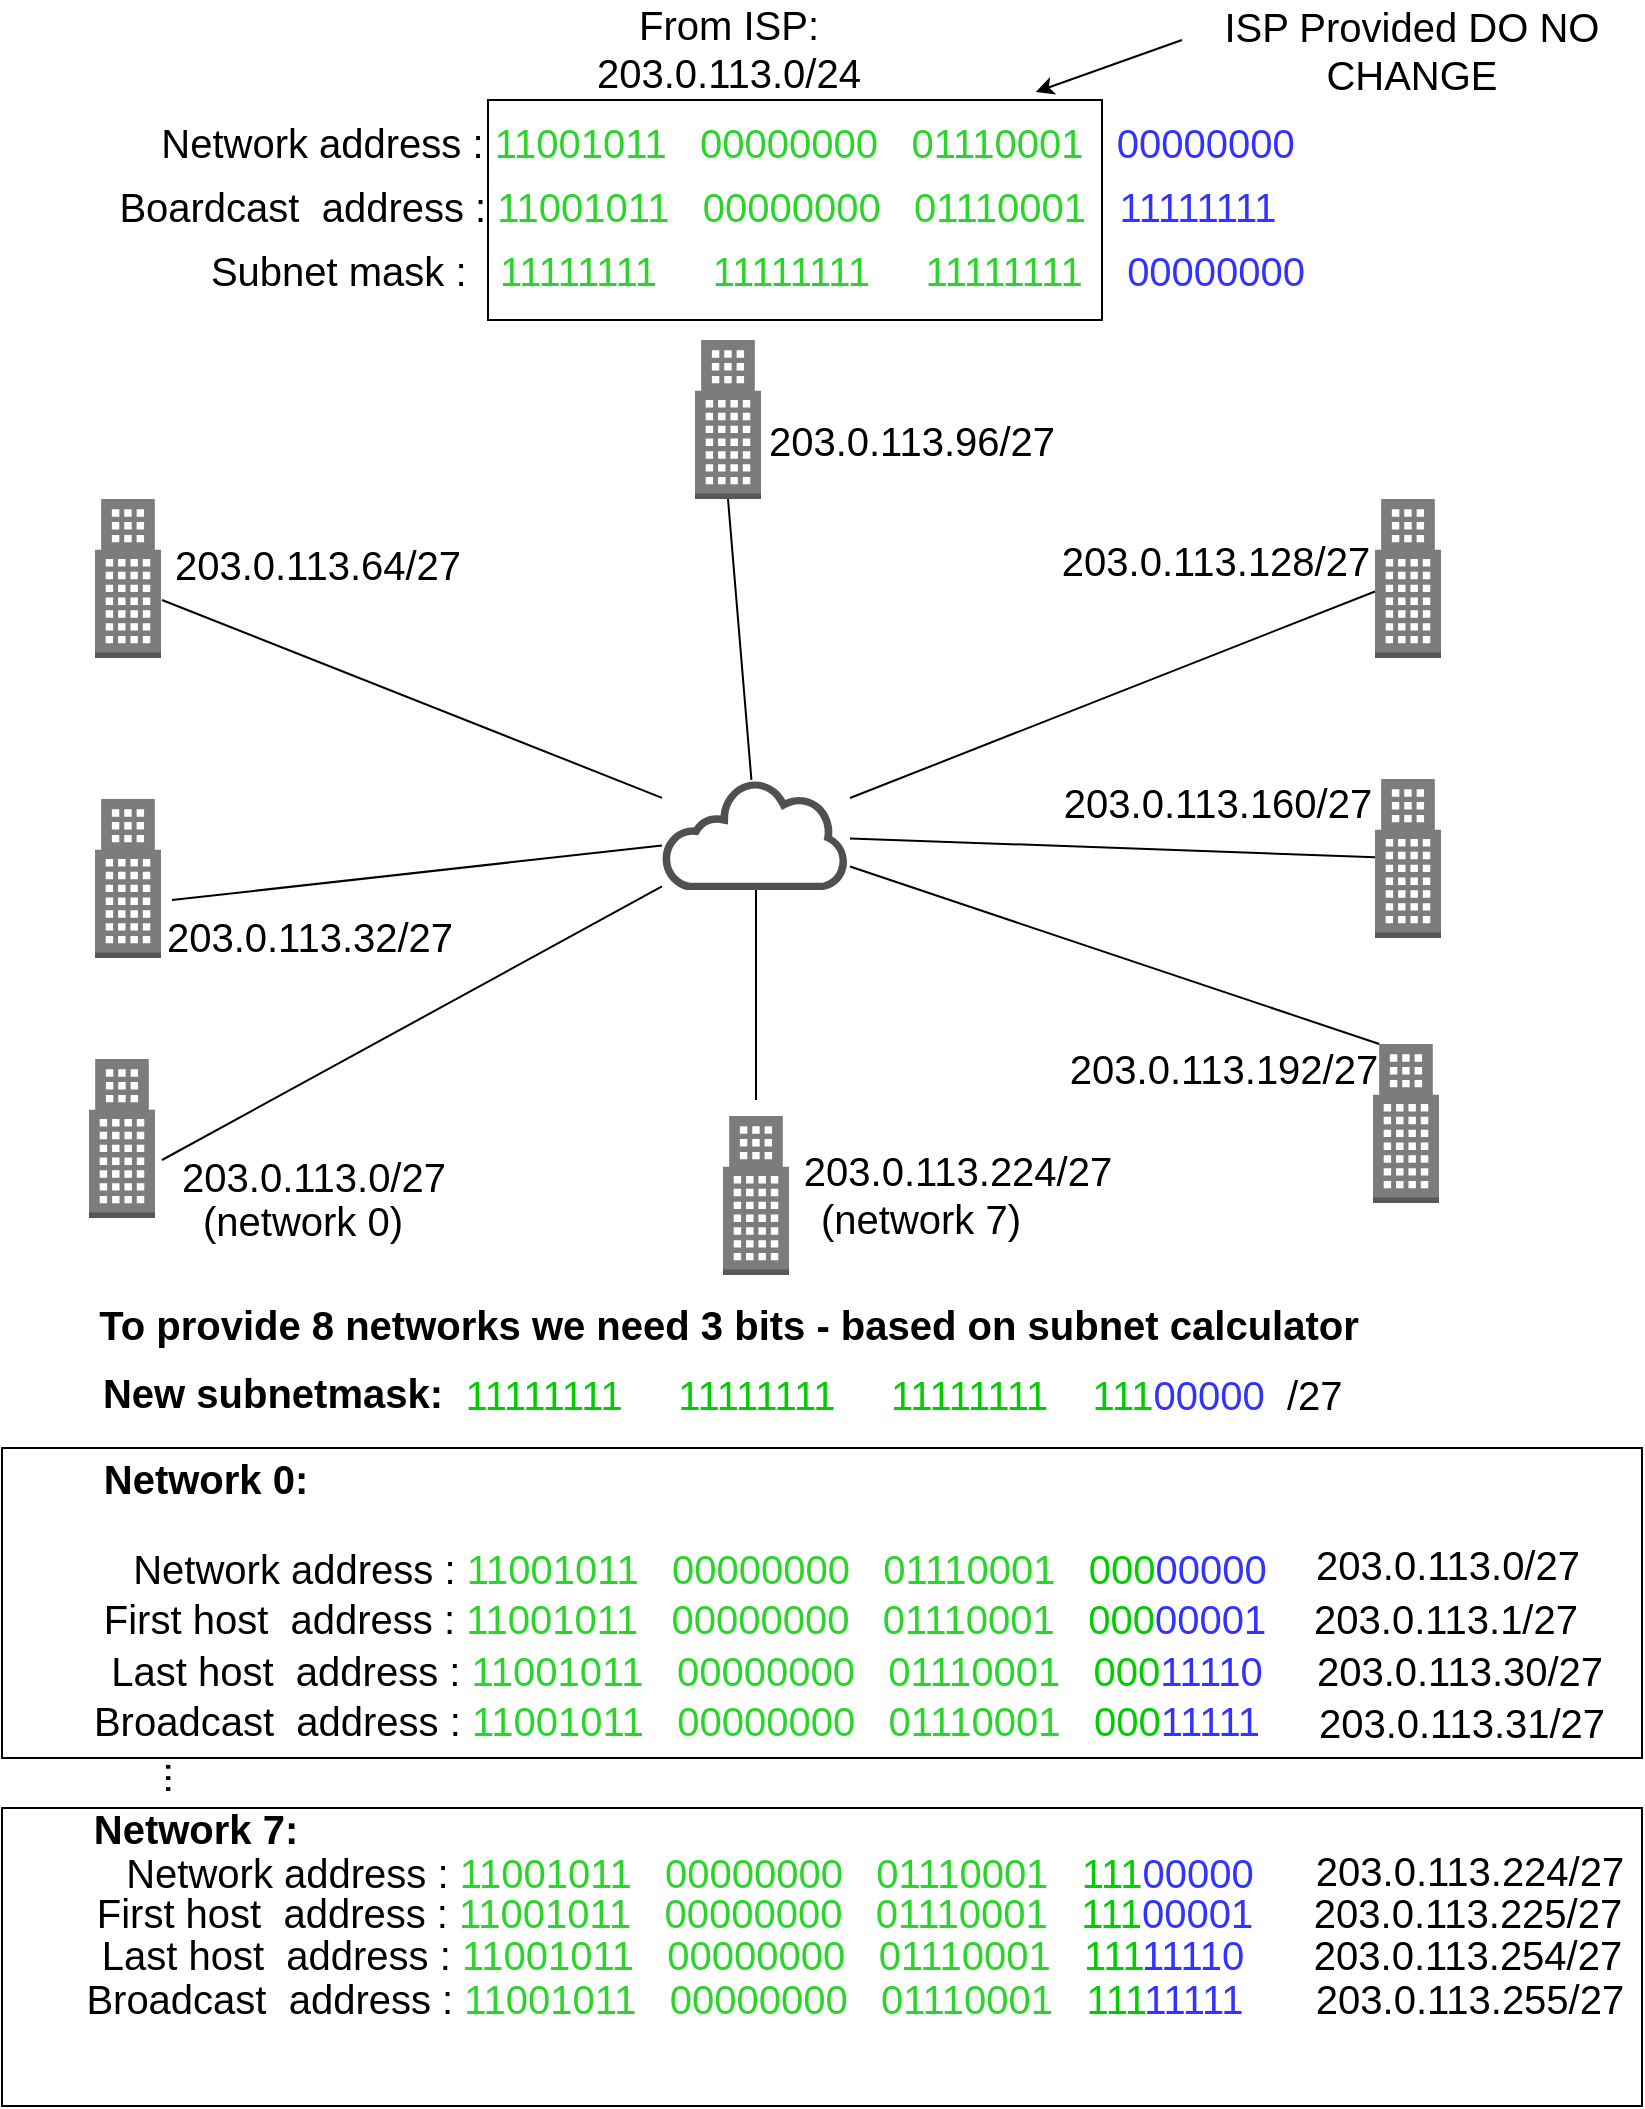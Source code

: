 <mxfile version="11.1.1" type="device"><diagram id="hxBv-X00sV6ItCc78ts0" name="Page-1"><mxGraphModel dx="1185" dy="687" grid="1" gridSize="10" guides="1" tooltips="1" connect="1" arrows="1" fold="1" page="1" pageScale="1" pageWidth="850" pageHeight="1100" math="0" shadow="0"><root><mxCell id="0"/><mxCell id="1" parent="0"/><mxCell id="29s2QH5pAq8WC4Lc4hUu-60" value="" style="rounded=0;whiteSpace=wrap;html=1;fontSize=20;align=center;" vertex="1" parent="1"><mxGeometry x="20" y="904" width="820" height="149" as="geometry"/></mxCell><mxCell id="29s2QH5pAq8WC4Lc4hUu-59" value="" style="rounded=0;whiteSpace=wrap;html=1;fontSize=20;align=center;" vertex="1" parent="1"><mxGeometry x="20" y="724" width="820" height="155" as="geometry"/></mxCell><mxCell id="29s2QH5pAq8WC4Lc4hUu-24" value="" style="rounded=0;whiteSpace=wrap;html=1;fontSize=20;align=center;" vertex="1" parent="1"><mxGeometry x="263" y="50" width="307" height="110" as="geometry"/></mxCell><mxCell id="29s2QH5pAq8WC4Lc4hUu-1" value="" style="outlineConnect=0;dashed=0;verticalLabelPosition=bottom;verticalAlign=top;align=center;html=1;shape=mxgraph.aws3.office_building;fillColor=#7D7C7C;gradientColor=none;" vertex="1" parent="1"><mxGeometry x="66.5" y="249.5" width="33" height="79.5" as="geometry"/></mxCell><mxCell id="29s2QH5pAq8WC4Lc4hUu-2" value="" style="outlineConnect=0;dashed=0;verticalLabelPosition=bottom;verticalAlign=top;align=center;html=1;shape=mxgraph.aws3.office_building;fillColor=#7D7C7C;gradientColor=none;" vertex="1" parent="1"><mxGeometry x="366.5" y="170" width="33" height="79.5" as="geometry"/></mxCell><mxCell id="29s2QH5pAq8WC4Lc4hUu-3" value="" style="outlineConnect=0;dashed=0;verticalLabelPosition=bottom;verticalAlign=top;align=center;html=1;shape=mxgraph.aws3.office_building;fillColor=#7D7C7C;gradientColor=none;" vertex="1" parent="1"><mxGeometry x="706.5" y="249.5" width="33" height="79.5" as="geometry"/></mxCell><mxCell id="29s2QH5pAq8WC4Lc4hUu-4" value="" style="outlineConnect=0;dashed=0;verticalLabelPosition=bottom;verticalAlign=top;align=center;html=1;shape=mxgraph.aws3.office_building;fillColor=#7D7C7C;gradientColor=none;" vertex="1" parent="1"><mxGeometry x="66.5" y="399.5" width="33" height="79.5" as="geometry"/></mxCell><mxCell id="29s2QH5pAq8WC4Lc4hUu-5" value="" style="outlineConnect=0;dashed=0;verticalLabelPosition=bottom;verticalAlign=top;align=center;html=1;shape=mxgraph.aws3.office_building;fillColor=#7D7C7C;gradientColor=none;" vertex="1" parent="1"><mxGeometry x="706.5" y="389.5" width="33" height="79.5" as="geometry"/></mxCell><mxCell id="29s2QH5pAq8WC4Lc4hUu-6" value="" style="outlineConnect=0;dashed=0;verticalLabelPosition=bottom;verticalAlign=top;align=center;html=1;shape=mxgraph.aws3.office_building;fillColor=#7D7C7C;gradientColor=none;" vertex="1" parent="1"><mxGeometry x="63.5" y="529.5" width="33" height="79.5" as="geometry"/></mxCell><mxCell id="29s2QH5pAq8WC4Lc4hUu-7" value="" style="outlineConnect=0;dashed=0;verticalLabelPosition=bottom;verticalAlign=top;align=center;html=1;shape=mxgraph.aws3.office_building;fillColor=#7D7C7C;gradientColor=none;" vertex="1" parent="1"><mxGeometry x="705.5" y="522" width="33" height="79.5" as="geometry"/></mxCell><mxCell id="29s2QH5pAq8WC4Lc4hUu-8" value="" style="outlineConnect=0;dashed=0;verticalLabelPosition=bottom;verticalAlign=top;align=center;html=1;shape=mxgraph.aws3.office_building;fillColor=#7D7C7C;gradientColor=none;" vertex="1" parent="1"><mxGeometry x="380.5" y="558" width="33" height="79.5" as="geometry"/></mxCell><mxCell id="29s2QH5pAq8WC4Lc4hUu-9" value="" style="pointerEvents=1;shadow=0;dashed=0;html=1;strokeColor=none;fillColor=#505050;labelPosition=center;verticalLabelPosition=bottom;outlineConnect=0;verticalAlign=top;align=center;shape=mxgraph.office.clouds.cloud;" vertex="1" parent="1"><mxGeometry x="350" y="390" width="94" height="55" as="geometry"/></mxCell><mxCell id="29s2QH5pAq8WC4Lc4hUu-11" value="" style="endArrow=none;html=1;" edge="1" parent="1" target="29s2QH5pAq8WC4Lc4hUu-9"><mxGeometry width="50" height="50" relative="1" as="geometry"><mxPoint x="100" y="300" as="sourcePoint"/><mxPoint x="160" y="270" as="targetPoint"/></mxGeometry></mxCell><mxCell id="29s2QH5pAq8WC4Lc4hUu-12" value="" style="endArrow=none;html=1;" edge="1" parent="1" target="29s2QH5pAq8WC4Lc4hUu-9"><mxGeometry width="50" height="50" relative="1" as="geometry"><mxPoint x="105" y="450" as="sourcePoint"/><mxPoint x="345" y="485.533" as="targetPoint"/></mxGeometry></mxCell><mxCell id="29s2QH5pAq8WC4Lc4hUu-13" value="" style="endArrow=none;html=1;" edge="1" parent="1" target="29s2QH5pAq8WC4Lc4hUu-9"><mxGeometry width="50" height="50" relative="1" as="geometry"><mxPoint x="100" y="580" as="sourcePoint"/><mxPoint x="345" y="599.731" as="targetPoint"/></mxGeometry></mxCell><mxCell id="29s2QH5pAq8WC4Lc4hUu-14" value="" style="endArrow=none;html=1;" edge="1" parent="1" target="29s2QH5pAq8WC4Lc4hUu-9"><mxGeometry width="50" height="50" relative="1" as="geometry"><mxPoint x="397" y="550" as="sourcePoint"/><mxPoint x="368.014" y="455" as="targetPoint"/></mxGeometry></mxCell><mxCell id="29s2QH5pAq8WC4Lc4hUu-15" value="" style="endArrow=none;html=1;exitX=0.095;exitY=0;exitDx=0;exitDy=0;exitPerimeter=0;" edge="1" parent="1" source="29s2QH5pAq8WC4Lc4hUu-7" target="29s2QH5pAq8WC4Lc4hUu-9"><mxGeometry width="50" height="50" relative="1" as="geometry"><mxPoint x="410" y="600" as="sourcePoint"/><mxPoint x="407.478" y="455" as="targetPoint"/></mxGeometry></mxCell><mxCell id="29s2QH5pAq8WC4Lc4hUu-16" value="" style="endArrow=none;html=1;" edge="1" parent="1" source="29s2QH5pAq8WC4Lc4hUu-5" target="29s2QH5pAq8WC4Lc4hUu-9"><mxGeometry width="50" height="50" relative="1" as="geometry"><mxPoint x="719.635" y="559.5" as="sourcePoint"/><mxPoint x="454" y="447.344" as="targetPoint"/></mxGeometry></mxCell><mxCell id="29s2QH5pAq8WC4Lc4hUu-17" value="" style="endArrow=none;html=1;" edge="1" parent="1" source="29s2QH5pAq8WC4Lc4hUu-3" target="29s2QH5pAq8WC4Lc4hUu-9"><mxGeometry width="50" height="50" relative="1" as="geometry"><mxPoint x="716.5" y="438.655" as="sourcePoint"/><mxPoint x="454" y="429.194" as="targetPoint"/></mxGeometry></mxCell><mxCell id="29s2QH5pAq8WC4Lc4hUu-18" value="" style="endArrow=none;html=1;exitX=0.5;exitY=1;exitDx=0;exitDy=0;exitPerimeter=0;" edge="1" parent="1" source="29s2QH5pAq8WC4Lc4hUu-2" target="29s2QH5pAq8WC4Lc4hUu-9"><mxGeometry width="50" height="50" relative="1" as="geometry"><mxPoint x="716.5" y="305.741" as="sourcePoint"/><mxPoint x="454" y="409.01" as="targetPoint"/></mxGeometry></mxCell><mxCell id="29s2QH5pAq8WC4Lc4hUu-19" value="&lt;font style=&quot;font-size: 20px&quot;&gt;From ISP: &lt;br&gt;203.0.113.0/24&lt;br&gt;&lt;br&gt;&lt;/font&gt;" style="text;html=1;strokeColor=none;fillColor=none;align=center;verticalAlign=middle;whiteSpace=wrap;rounded=0;" vertex="1" parent="1"><mxGeometry x="229.5" y="26" width="307" height="20" as="geometry"/></mxCell><mxCell id="29s2QH5pAq8WC4Lc4hUu-21" value="&lt;font style=&quot;font-size: 20px&quot;&gt;Network address : &lt;font color=&quot;#2ad42a&quot;&gt;11001011&amp;nbsp; &amp;nbsp;00000000&amp;nbsp; &amp;nbsp;01110001&lt;/font&gt;&amp;nbsp; &amp;nbsp;&lt;font color=&quot;#3333ff&quot;&gt;00000000&lt;/font&gt;&lt;/font&gt;" style="text;html=1;strokeColor=none;fillColor=none;align=center;verticalAlign=middle;whiteSpace=wrap;rounded=0;fontSize=20;" vertex="1" parent="1"><mxGeometry x="98" y="46" width="570" height="50" as="geometry"/></mxCell><mxCell id="29s2QH5pAq8WC4Lc4hUu-22" value="&lt;font style=&quot;font-size: 20px&quot;&gt;Boardcast&amp;nbsp; address : &lt;font color=&quot;#2ad42a&quot;&gt;11001011&amp;nbsp; &amp;nbsp;00000000&amp;nbsp; &amp;nbsp;01110001&lt;/font&gt;&amp;nbsp; &amp;nbsp;&lt;font color=&quot;#3333ff&quot;&gt;11111111&lt;/font&gt;&lt;/font&gt;" style="text;html=1;strokeColor=none;fillColor=none;align=center;verticalAlign=middle;whiteSpace=wrap;rounded=0;fontSize=20;" vertex="1" parent="1"><mxGeometry x="67" y="78" width="602" height="50" as="geometry"/></mxCell><mxCell id="29s2QH5pAq8WC4Lc4hUu-23" value="&lt;font style=&quot;font-size: 20px&quot;&gt;Subnet mask :&amp;nbsp; &amp;nbsp;&lt;font color=&quot;#2ad42a&quot;&gt;11111111&amp;nbsp; &amp;nbsp; &amp;nbsp;&lt;/font&gt;&lt;span style=&quot;color: rgb(42 , 212 , 42)&quot;&gt;11111111&amp;nbsp; &amp;nbsp; &amp;nbsp;&lt;/span&gt;&lt;span style=&quot;color: rgb(42 , 212 , 42)&quot;&gt;11111111&amp;nbsp; &amp;nbsp; &lt;/span&gt;&lt;font color=&quot;#3333ff&quot;&gt;00000000&lt;/font&gt;&lt;/font&gt;" style="text;html=1;strokeColor=none;fillColor=none;align=center;verticalAlign=middle;whiteSpace=wrap;rounded=0;fontSize=20;" vertex="1" parent="1"><mxGeometry x="96.5" y="110" width="602" height="50" as="geometry"/></mxCell><mxCell id="29s2QH5pAq8WC4Lc4hUu-25" value="" style="endArrow=classic;html=1;fontSize=20;entryX=0.77;entryY=0;entryDx=0;entryDy=0;entryPerimeter=0;" edge="1" parent="1" target="29s2QH5pAq8WC4Lc4hUu-21"><mxGeometry width="50" height="50" relative="1" as="geometry"><mxPoint x="610" y="20" as="sourcePoint"/><mxPoint x="620" as="targetPoint"/></mxGeometry></mxCell><mxCell id="29s2QH5pAq8WC4Lc4hUu-26" value="ISP Provided DO NO CHANGE" style="text;html=1;strokeColor=none;fillColor=none;align=center;verticalAlign=middle;whiteSpace=wrap;rounded=0;fontSize=20;" vertex="1" parent="1"><mxGeometry x="620" y="15" width="210" height="20" as="geometry"/></mxCell><mxCell id="29s2QH5pAq8WC4Lc4hUu-27" value="To provide 8 networks we need 3 bits - based on subnet calculator" style="text;html=1;strokeColor=none;fillColor=none;align=center;verticalAlign=middle;whiteSpace=wrap;rounded=0;fontSize=20;fontStyle=1" vertex="1" parent="1"><mxGeometry x="47" y="652" width="673" height="20" as="geometry"/></mxCell><mxCell id="29s2QH5pAq8WC4Lc4hUu-28" value="&lt;b&gt;New subnetmask:&lt;/b&gt;" style="text;html=1;strokeColor=none;fillColor=none;align=center;verticalAlign=middle;whiteSpace=wrap;rounded=0;fontSize=20;" vertex="1" parent="1"><mxGeometry x="54" y="686" width="203" height="20" as="geometry"/></mxCell><mxCell id="29s2QH5pAq8WC4Lc4hUu-29" value="&lt;font style=&quot;font-size: 20px&quot;&gt;&lt;font color=&quot;#00cc00&quot;&gt;11111111&amp;nbsp; &amp;nbsp; &amp;nbsp;11111111&amp;nbsp; &amp;nbsp; &amp;nbsp;11111111&amp;nbsp; &amp;nbsp; 111&lt;/font&gt;&lt;font color=&quot;#3333ff&quot;&gt;00000&amp;nbsp; &lt;/font&gt;/27&lt;/font&gt;" style="text;html=1;strokeColor=none;fillColor=none;align=center;verticalAlign=middle;whiteSpace=wrap;rounded=0;fontSize=20;" vertex="1" parent="1"><mxGeometry x="170" y="672" width="602" height="50" as="geometry"/></mxCell><mxCell id="29s2QH5pAq8WC4Lc4hUu-30" value="Network 0:" style="text;html=1;strokeColor=none;fillColor=none;align=center;verticalAlign=middle;whiteSpace=wrap;rounded=0;fontSize=20;fontStyle=1" vertex="1" parent="1"><mxGeometry x="60" y="729" width="124" height="20" as="geometry"/></mxCell><mxCell id="29s2QH5pAq8WC4Lc4hUu-32" value="&lt;font style=&quot;font-size: 20px&quot;&gt;Network address : &lt;font color=&quot;#2ad42a&quot;&gt;11001011&amp;nbsp; &amp;nbsp;00000000&amp;nbsp; &amp;nbsp;01110001&lt;/font&gt;&amp;nbsp; &amp;nbsp;&lt;font color=&quot;#00cc00&quot;&gt;000&lt;/font&gt;&lt;font color=&quot;#3333ff&quot;&gt;00000&lt;/font&gt;&lt;/font&gt;" style="text;html=1;strokeColor=none;fillColor=none;align=center;verticalAlign=middle;whiteSpace=wrap;rounded=0;fontSize=20;" vertex="1" parent="1"><mxGeometry x="84" y="759.071" width="570" height="50" as="geometry"/></mxCell><mxCell id="29s2QH5pAq8WC4Lc4hUu-33" value="&lt;font style=&quot;font-size: 20px&quot;&gt;First host&amp;nbsp; address : &lt;font color=&quot;#2ad42a&quot;&gt;11001011&amp;nbsp; &amp;nbsp;00000000&amp;nbsp; &amp;nbsp;01110001&lt;/font&gt;&amp;nbsp; &amp;nbsp;&lt;font color=&quot;#00cc00&quot;&gt;000&lt;/font&gt;&lt;font color=&quot;#3333ff&quot;&gt;00001&lt;/font&gt;&lt;/font&gt;" style="text;html=1;strokeColor=none;fillColor=none;align=center;verticalAlign=middle;whiteSpace=wrap;rounded=0;fontSize=20;" vertex="1" parent="1"><mxGeometry x="65" y="784" width="593" height="50" as="geometry"/></mxCell><mxCell id="29s2QH5pAq8WC4Lc4hUu-34" value="&lt;font style=&quot;font-size: 20px&quot;&gt;Last host&amp;nbsp; address : &lt;font color=&quot;#2ad42a&quot;&gt;11001011&amp;nbsp; &amp;nbsp;00000000&amp;nbsp; &amp;nbsp;01110001&lt;/font&gt;&amp;nbsp; &amp;nbsp;&lt;font color=&quot;#00cc00&quot;&gt;000&lt;/font&gt;&lt;font color=&quot;#3333ff&quot;&gt;11110&lt;/font&gt;&lt;/font&gt;" style="text;html=1;strokeColor=none;fillColor=none;align=center;verticalAlign=middle;whiteSpace=wrap;rounded=0;fontSize=20;" vertex="1" parent="1"><mxGeometry x="66" y="810" width="593" height="50" as="geometry"/></mxCell><mxCell id="29s2QH5pAq8WC4Lc4hUu-35" value="&lt;font style=&quot;font-size: 20px&quot;&gt;Broadcast&amp;nbsp; address : &lt;font color=&quot;#2ad42a&quot;&gt;11001011&amp;nbsp; &amp;nbsp;00000000&amp;nbsp; &amp;nbsp;01110001&lt;/font&gt;&amp;nbsp; &amp;nbsp;&lt;font color=&quot;#00cc00&quot;&gt;000&lt;/font&gt;&lt;font color=&quot;#3333ff&quot;&gt;11111&lt;/font&gt;&lt;/font&gt;" style="text;html=1;strokeColor=none;fillColor=none;align=center;verticalAlign=middle;whiteSpace=wrap;rounded=0;fontSize=20;" vertex="1" parent="1"><mxGeometry x="61" y="835" width="593" height="50" as="geometry"/></mxCell><mxCell id="29s2QH5pAq8WC4Lc4hUu-36" value="203.0.113.0/27" style="text;html=1;strokeColor=none;fillColor=none;align=center;verticalAlign=middle;whiteSpace=wrap;rounded=0;fontSize=20;" vertex="1" parent="1"><mxGeometry x="723" y="772" width="40" height="20" as="geometry"/></mxCell><mxCell id="29s2QH5pAq8WC4Lc4hUu-37" value="203.0.113.1/27" style="text;html=1;strokeColor=none;fillColor=none;align=center;verticalAlign=middle;whiteSpace=wrap;rounded=0;fontSize=20;" vertex="1" parent="1"><mxGeometry x="722" y="799" width="40" height="20" as="geometry"/></mxCell><mxCell id="29s2QH5pAq8WC4Lc4hUu-38" value="203.0.113.30/27" style="text;html=1;strokeColor=none;fillColor=none;align=center;verticalAlign=middle;whiteSpace=wrap;rounded=0;fontSize=20;" vertex="1" parent="1"><mxGeometry x="729" y="825" width="40" height="20" as="geometry"/></mxCell><mxCell id="29s2QH5pAq8WC4Lc4hUu-39" value="203.0.113.31/27" style="text;html=1;strokeColor=none;fillColor=none;align=center;verticalAlign=middle;whiteSpace=wrap;rounded=0;fontSize=20;" vertex="1" parent="1"><mxGeometry x="730" y="851" width="40" height="20" as="geometry"/></mxCell><mxCell id="29s2QH5pAq8WC4Lc4hUu-45" value="Network 7:" style="text;html=1;strokeColor=none;fillColor=none;align=center;verticalAlign=middle;whiteSpace=wrap;rounded=0;fontSize=20;fontStyle=1" vertex="1" parent="1"><mxGeometry x="55" y="904" width="124" height="20" as="geometry"/></mxCell><mxCell id="29s2QH5pAq8WC4Lc4hUu-46" value="..." style="text;html=1;strokeColor=none;fillColor=none;align=center;verticalAlign=middle;whiteSpace=wrap;rounded=0;fontSize=20;rotation=90;" vertex="1" parent="1"><mxGeometry x="90" y="879" width="40" height="20" as="geometry"/></mxCell><mxCell id="29s2QH5pAq8WC4Lc4hUu-47" value="&lt;font style=&quot;font-size: 20px&quot;&gt;Network address : &lt;font color=&quot;#2ad42a&quot;&gt;11001011&amp;nbsp; &amp;nbsp;00000000&amp;nbsp; &amp;nbsp;01110001&lt;/font&gt;&amp;nbsp; &amp;nbsp;&lt;font color=&quot;#00cc00&quot;&gt;111&lt;/font&gt;&lt;font color=&quot;#3333ff&quot;&gt;00000&lt;/font&gt;&lt;/font&gt;" style="text;html=1;strokeColor=none;fillColor=none;align=center;verticalAlign=middle;whiteSpace=wrap;rounded=0;fontSize=20;" vertex="1" parent="1"><mxGeometry x="79" y="911.071" width="570" height="50" as="geometry"/></mxCell><mxCell id="29s2QH5pAq8WC4Lc4hUu-48" value="&lt;font style=&quot;font-size: 20px&quot;&gt;First host&amp;nbsp; address : &lt;font color=&quot;#2ad42a&quot;&gt;11001011&amp;nbsp; &amp;nbsp;00000000&amp;nbsp; &amp;nbsp;01110001&lt;/font&gt;&amp;nbsp; &amp;nbsp;&lt;font color=&quot;#00cc00&quot;&gt;111&lt;/font&gt;&lt;font color=&quot;#3333ff&quot;&gt;00001&lt;/font&gt;&lt;/font&gt;" style="text;html=1;strokeColor=none;fillColor=none;align=center;verticalAlign=middle;whiteSpace=wrap;rounded=0;fontSize=20;" vertex="1" parent="1"><mxGeometry x="60" y="931" width="593" height="50" as="geometry"/></mxCell><mxCell id="29s2QH5pAq8WC4Lc4hUu-49" value="&lt;font style=&quot;font-size: 20px&quot;&gt;Last host&amp;nbsp; address : &lt;font color=&quot;#2ad42a&quot;&gt;11001011&amp;nbsp; &amp;nbsp;00000000&amp;nbsp; &amp;nbsp;01110001&lt;/font&gt;&amp;nbsp; &amp;nbsp;&lt;font color=&quot;#00cc00&quot;&gt;111&lt;/font&gt;&lt;font color=&quot;#3333ff&quot;&gt;11110&lt;/font&gt;&lt;/font&gt;" style="text;html=1;strokeColor=none;fillColor=none;align=center;verticalAlign=middle;whiteSpace=wrap;rounded=0;fontSize=20;" vertex="1" parent="1"><mxGeometry x="59" y="952" width="593" height="50" as="geometry"/></mxCell><mxCell id="29s2QH5pAq8WC4Lc4hUu-50" value="&lt;font style=&quot;font-size: 20px&quot;&gt;Broadcast&amp;nbsp; address : &lt;font color=&quot;#2ad42a&quot;&gt;11001011&amp;nbsp; &amp;nbsp;00000000&amp;nbsp; &amp;nbsp;01110001&lt;/font&gt;&amp;nbsp; &amp;nbsp;&lt;font color=&quot;#00cc00&quot;&gt;111&lt;/font&gt;&lt;font color=&quot;#3333ff&quot;&gt;11111&lt;/font&gt;&lt;/font&gt;" style="text;html=1;strokeColor=none;fillColor=none;align=center;verticalAlign=middle;whiteSpace=wrap;rounded=0;fontSize=20;" vertex="1" parent="1"><mxGeometry x="44.5" y="974" width="613" height="50" as="geometry"/></mxCell><mxCell id="29s2QH5pAq8WC4Lc4hUu-51" value="203.0.113.224/27" style="text;html=1;strokeColor=none;fillColor=none;align=center;verticalAlign=middle;whiteSpace=wrap;rounded=0;fontSize=20;" vertex="1" parent="1"><mxGeometry x="734" y="925" width="40" height="20" as="geometry"/></mxCell><mxCell id="29s2QH5pAq8WC4Lc4hUu-52" value="203.0.113.225/27" style="text;html=1;strokeColor=none;fillColor=none;align=center;verticalAlign=middle;whiteSpace=wrap;rounded=0;fontSize=20;" vertex="1" parent="1"><mxGeometry x="733" y="946" width="40" height="20" as="geometry"/></mxCell><mxCell id="29s2QH5pAq8WC4Lc4hUu-53" value="203.0.113.254/27" style="text;html=1;strokeColor=none;fillColor=none;align=center;verticalAlign=middle;whiteSpace=wrap;rounded=0;fontSize=20;" vertex="1" parent="1"><mxGeometry x="733" y="967" width="40" height="20" as="geometry"/></mxCell><mxCell id="29s2QH5pAq8WC4Lc4hUu-54" value="203.0.113.255/27" style="text;html=1;strokeColor=none;fillColor=none;align=center;verticalAlign=middle;whiteSpace=wrap;rounded=0;fontSize=20;" vertex="1" parent="1"><mxGeometry x="734" y="989" width="40" height="20" as="geometry"/></mxCell><mxCell id="29s2QH5pAq8WC4Lc4hUu-62" value="203.0.113.96/27" style="text;html=1;strokeColor=none;fillColor=none;align=center;verticalAlign=middle;whiteSpace=wrap;rounded=0;fontSize=20;" vertex="1" parent="1"><mxGeometry x="455" y="210" width="40" height="20" as="geometry"/></mxCell><mxCell id="29s2QH5pAq8WC4Lc4hUu-64" value="203.0.113.128/27" style="text;html=1;strokeColor=none;fillColor=none;align=center;verticalAlign=middle;whiteSpace=wrap;rounded=0;fontSize=20;" vertex="1" parent="1"><mxGeometry x="607" y="269.5" width="40" height="20" as="geometry"/></mxCell><mxCell id="29s2QH5pAq8WC4Lc4hUu-65" value="203.0.113.160/27" style="text;html=1;strokeColor=none;fillColor=none;align=center;verticalAlign=middle;whiteSpace=wrap;rounded=0;fontSize=20;" vertex="1" parent="1"><mxGeometry x="608" y="390.5" width="40" height="20" as="geometry"/></mxCell><mxCell id="29s2QH5pAq8WC4Lc4hUu-66" value="203.0.113.192/27" style="text;html=1;strokeColor=none;fillColor=none;align=center;verticalAlign=middle;whiteSpace=wrap;rounded=0;fontSize=20;" vertex="1" parent="1"><mxGeometry x="611" y="524" width="40" height="20" as="geometry"/></mxCell><mxCell id="29s2QH5pAq8WC4Lc4hUu-67" value="203.0.113.224/27" style="text;html=1;strokeColor=none;fillColor=none;align=center;verticalAlign=middle;whiteSpace=wrap;rounded=0;fontSize=20;" vertex="1" parent="1"><mxGeometry x="478" y="575" width="40" height="20" as="geometry"/></mxCell><mxCell id="29s2QH5pAq8WC4Lc4hUu-68" value="203.0.113.0/27" style="text;html=1;strokeColor=none;fillColor=none;align=center;verticalAlign=middle;whiteSpace=wrap;rounded=0;fontSize=20;" vertex="1" parent="1"><mxGeometry x="155.5" y="578" width="40" height="20" as="geometry"/></mxCell><mxCell id="29s2QH5pAq8WC4Lc4hUu-69" value="203.0.113.32/27" style="text;html=1;strokeColor=none;fillColor=none;align=center;verticalAlign=middle;whiteSpace=wrap;rounded=0;fontSize=20;" vertex="1" parent="1"><mxGeometry x="153.5" y="458" width="40" height="20" as="geometry"/></mxCell><mxCell id="29s2QH5pAq8WC4Lc4hUu-70" value="203.0.113.64/27" style="text;html=1;strokeColor=none;fillColor=none;align=center;verticalAlign=middle;whiteSpace=wrap;rounded=0;fontSize=20;" vertex="1" parent="1"><mxGeometry x="158" y="271.5" width="40" height="20" as="geometry"/></mxCell><mxCell id="29s2QH5pAq8WC4Lc4hUu-71" value="(network 0)" style="text;html=1;strokeColor=none;fillColor=none;align=center;verticalAlign=middle;whiteSpace=wrap;rounded=0;fontSize=20;" vertex="1" parent="1"><mxGeometry x="107.5" y="600" width="125" height="20" as="geometry"/></mxCell><mxCell id="29s2QH5pAq8WC4Lc4hUu-72" value="(network 7)" style="text;html=1;strokeColor=none;fillColor=none;align=center;verticalAlign=middle;whiteSpace=wrap;rounded=0;fontSize=20;" vertex="1" parent="1"><mxGeometry x="416.5" y="599" width="125" height="20" as="geometry"/></mxCell></root></mxGraphModel></diagram></mxfile>